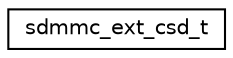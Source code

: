 digraph "Graphical Class Hierarchy"
{
 // LATEX_PDF_SIZE
  edge [fontname="Helvetica",fontsize="10",labelfontname="Helvetica",labelfontsize="10"];
  node [fontname="Helvetica",fontsize="10",shape=record];
  rankdir="LR";
  Node0 [label="sdmmc_ext_csd_t",height=0.2,width=0.4,color="black", fillcolor="white", style="filled",URL="$structsdmmc__ext__csd__t.html",tooltip="Extended CSD (EXT_CSD) register structure (MMC only)"];
}
